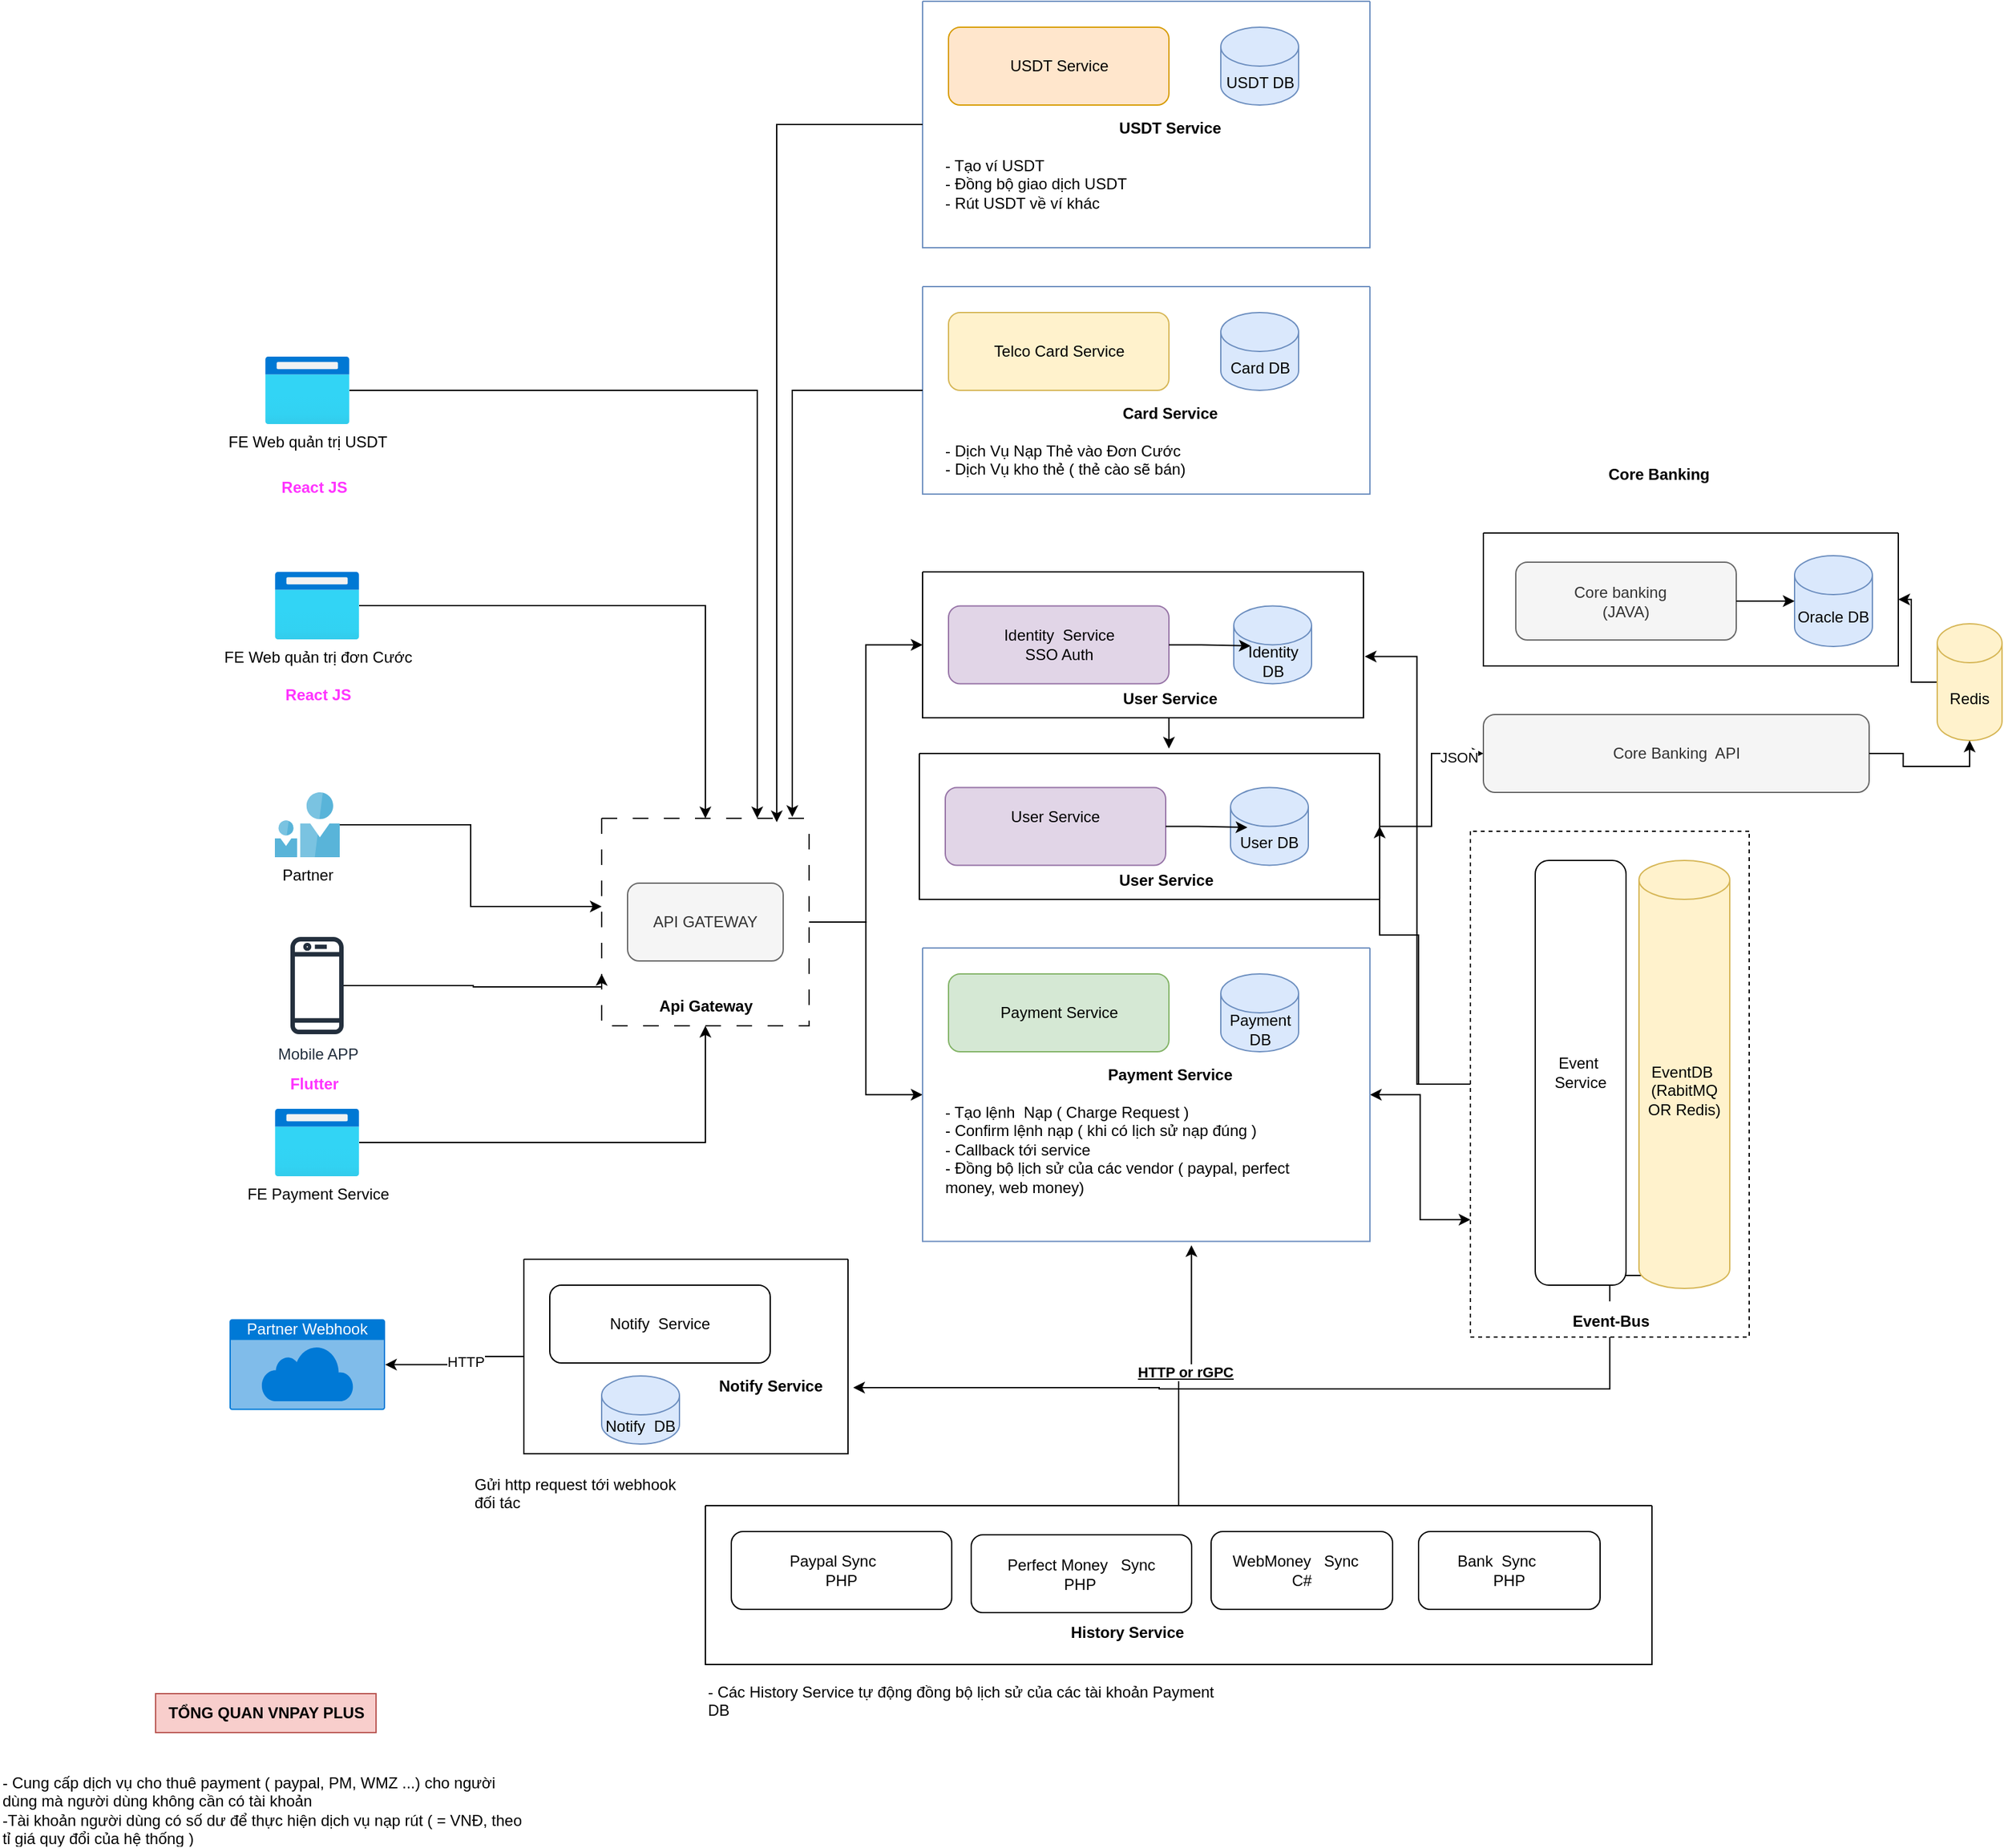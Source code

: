 <mxfile version="24.7.5">
  <diagram name="Page-1" id="iOP9NucEH-zzFqvL8uEB">
    <mxGraphModel dx="1900" dy="1752" grid="1" gridSize="10" guides="1" tooltips="1" connect="1" arrows="1" fold="1" page="1" pageScale="1" pageWidth="850" pageHeight="1100" math="0" shadow="0">
      <root>
        <mxCell id="0" />
        <mxCell id="1" parent="0" />
        <mxCell id="ymEb2g0kcDg-jAVKu9gT-71" style="edgeStyle=orthogonalEdgeStyle;rounded=0;orthogonalLoop=1;jettySize=auto;html=1;entryX=0;entryY=0.5;entryDx=0;entryDy=0;" parent="1" source="ymEb2g0kcDg-jAVKu9gT-15" target="ymEb2g0kcDg-jAVKu9gT-41" edge="1">
          <mxGeometry relative="1" as="geometry" />
        </mxCell>
        <mxCell id="clGpNB9oHALhCs1MbPwn-30" style="edgeStyle=orthogonalEdgeStyle;rounded=0;orthogonalLoop=1;jettySize=auto;html=1;entryX=0;entryY=0.5;entryDx=0;entryDy=0;" parent="1" source="ymEb2g0kcDg-jAVKu9gT-15" target="ymEb2g0kcDg-jAVKu9gT-47" edge="1">
          <mxGeometry relative="1" as="geometry" />
        </mxCell>
        <mxCell id="ymEb2g0kcDg-jAVKu9gT-15" value="API GATEWAY" style="swimlane;startSize=0;fontColor=none;noLabel=1;dashed=1;dashPattern=12 12;" parent="1" vertex="1">
          <mxGeometry x="40" y="280" width="160" height="160" as="geometry" />
        </mxCell>
        <mxCell id="ymEb2g0kcDg-jAVKu9gT-3" value="API GATEWAY" style="rounded=1;whiteSpace=wrap;html=1;fillColor=#f5f5f5;fontColor=#333333;strokeColor=#666666;" parent="ymEb2g0kcDg-jAVKu9gT-15" vertex="1">
          <mxGeometry x="20" y="50" width="120" height="60" as="geometry" />
        </mxCell>
        <mxCell id="ymEb2g0kcDg-jAVKu9gT-30" value="&lt;b&gt;Api Gateway&lt;br&gt;&lt;/b&gt;" style="text;html=1;align=center;verticalAlign=middle;resizable=0;points=[];autosize=1;strokeColor=none;fillColor=none;" parent="ymEb2g0kcDg-jAVKu9gT-15" vertex="1">
          <mxGeometry x="35" y="130" width="90" height="30" as="geometry" />
        </mxCell>
        <mxCell id="ymEb2g0kcDg-jAVKu9gT-16" value="Core Banking&amp;nbsp; API" style="rounded=1;whiteSpace=wrap;html=1;fillColor=#f5f5f5;strokeColor=#666666;fontColor=#333333;" parent="1" vertex="1">
          <mxGeometry x="720" y="200" width="297.5" height="60" as="geometry" />
        </mxCell>
        <mxCell id="ymEb2g0kcDg-jAVKu9gT-24" value="Post" style="swimlane;startSize=0;rounded=1;shadow=0;fontColor=none;labelBackgroundColor=none;noLabel=1;" parent="1" vertex="1">
          <mxGeometry x="720" y="60" width="320" height="102.5" as="geometry" />
        </mxCell>
        <mxCell id="ymEb2g0kcDg-jAVKu9gT-4" value="&lt;div&gt;Core banking&lt;span style=&quot;white-space: pre;&quot;&gt;&#x9;&lt;/span&gt;&lt;/div&gt;&lt;div&gt;&lt;span style=&quot;white-space: pre;&quot;&gt;(JAVA)&lt;br&gt;&lt;/span&gt;&lt;/div&gt;" style="rounded=1;whiteSpace=wrap;html=1;fillColor=#f5f5f5;strokeColor=#666666;fontColor=#333333;" parent="ymEb2g0kcDg-jAVKu9gT-24" vertex="1">
          <mxGeometry x="25" y="22.5" width="170" height="60" as="geometry" />
        </mxCell>
        <mxCell id="ymEb2g0kcDg-jAVKu9gT-6" value="Oracle DB" style="shape=cylinder3;whiteSpace=wrap;html=1;boundedLbl=1;backgroundOutline=1;size=15;fillColor=#dae8fc;strokeColor=#6c8ebf;" parent="ymEb2g0kcDg-jAVKu9gT-24" vertex="1">
          <mxGeometry x="240" y="17.5" width="60" height="70" as="geometry" />
        </mxCell>
        <mxCell id="ymEb2g0kcDg-jAVKu9gT-32" value="" style="edgeStyle=orthogonalEdgeStyle;rounded=0;orthogonalLoop=1;jettySize=auto;html=1;" parent="ymEb2g0kcDg-jAVKu9gT-24" source="ymEb2g0kcDg-jAVKu9gT-4" target="ymEb2g0kcDg-jAVKu9gT-6" edge="1">
          <mxGeometry relative="1" as="geometry" />
        </mxCell>
        <mxCell id="ymEb2g0kcDg-jAVKu9gT-41" value="Post" style="swimlane;startSize=0;rounded=1;shadow=0;fontColor=none;labelBackgroundColor=none;noLabel=1;" parent="1" vertex="1">
          <mxGeometry x="287.5" y="90" width="340" height="112.5" as="geometry" />
        </mxCell>
        <mxCell id="clGpNB9oHALhCs1MbPwn-31" style="edgeStyle=orthogonalEdgeStyle;rounded=0;orthogonalLoop=1;jettySize=auto;html=1;" parent="ymEb2g0kcDg-jAVKu9gT-41" source="ymEb2g0kcDg-jAVKu9gT-42" edge="1">
          <mxGeometry relative="1" as="geometry">
            <mxPoint x="190" y="136.25" as="targetPoint" />
          </mxGeometry>
        </mxCell>
        <mxCell id="ymEb2g0kcDg-jAVKu9gT-42" value="&lt;b&gt;User Service&lt;br&gt;&lt;/b&gt;" style="text;html=1;align=center;verticalAlign=middle;resizable=0;points=[];autosize=1;strokeColor=none;fillColor=none;" parent="ymEb2g0kcDg-jAVKu9gT-41" vertex="1">
          <mxGeometry x="140" y="82.5" width="100" height="30" as="geometry" />
        </mxCell>
        <mxCell id="ymEb2g0kcDg-jAVKu9gT-18" value="&lt;div&gt;Identity&amp;nbsp; Service&lt;/div&gt;&lt;div&gt;SSO Auth &lt;br&gt;&lt;/div&gt;" style="rounded=1;whiteSpace=wrap;html=1;fillColor=#e1d5e7;strokeColor=#9673a6;" parent="ymEb2g0kcDg-jAVKu9gT-41" vertex="1">
          <mxGeometry x="20" y="26.25" width="170" height="60" as="geometry" />
        </mxCell>
        <mxCell id="ymEb2g0kcDg-jAVKu9gT-20" value="Identity DB" style="shape=cylinder3;whiteSpace=wrap;html=1;boundedLbl=1;backgroundOutline=1;size=15;fillColor=#dae8fc;strokeColor=#6c8ebf;" parent="ymEb2g0kcDg-jAVKu9gT-41" vertex="1">
          <mxGeometry x="240" y="26.25" width="60" height="60" as="geometry" />
        </mxCell>
        <mxCell id="isoSCwNyjUuJ1y2WLRkC-23" style="edgeStyle=orthogonalEdgeStyle;rounded=0;orthogonalLoop=1;jettySize=auto;html=1;entryX=0.217;entryY=0.513;entryDx=0;entryDy=0;entryPerimeter=0;" parent="ymEb2g0kcDg-jAVKu9gT-41" source="ymEb2g0kcDg-jAVKu9gT-18" target="ymEb2g0kcDg-jAVKu9gT-20" edge="1">
          <mxGeometry relative="1" as="geometry" />
        </mxCell>
        <mxCell id="ymEb2g0kcDg-jAVKu9gT-67" style="edgeStyle=orthogonalEdgeStyle;rounded=0;orthogonalLoop=1;jettySize=auto;html=1;entryX=0;entryY=0.768;entryDx=0;entryDy=0;startArrow=classic;startFill=1;entryPerimeter=0;" parent="1" source="ymEb2g0kcDg-jAVKu9gT-47" target="ymEb2g0kcDg-jAVKu9gT-58" edge="1">
          <mxGeometry relative="1" as="geometry">
            <Array as="points" />
          </mxGeometry>
        </mxCell>
        <mxCell id="ymEb2g0kcDg-jAVKu9gT-47" value="Post" style="swimlane;startSize=0;rounded=1;shadow=0;labelBackgroundColor=none;noLabel=1;fillColor=#dae8fc;strokeColor=#6c8ebf;" parent="1" vertex="1">
          <mxGeometry x="287.5" y="380" width="345" height="226.25" as="geometry" />
        </mxCell>
        <mxCell id="ymEb2g0kcDg-jAVKu9gT-48" value="&lt;b&gt;Payment Service&lt;br&gt;&lt;/b&gt;" style="text;html=1;align=center;verticalAlign=middle;resizable=0;points=[];autosize=1;strokeColor=none;fillColor=none;" parent="ymEb2g0kcDg-jAVKu9gT-47" vertex="1">
          <mxGeometry x="130" y="82.5" width="120" height="30" as="geometry" />
        </mxCell>
        <mxCell id="ymEb2g0kcDg-jAVKu9gT-21" value="Payment Service" style="rounded=1;whiteSpace=wrap;html=1;fillColor=#d5e8d4;strokeColor=#82b366;" parent="ymEb2g0kcDg-jAVKu9gT-47" vertex="1">
          <mxGeometry x="20" y="20" width="170" height="60" as="geometry" />
        </mxCell>
        <mxCell id="ymEb2g0kcDg-jAVKu9gT-22" value="Payment DB" style="shape=cylinder3;whiteSpace=wrap;html=1;boundedLbl=1;backgroundOutline=1;size=15;fillColor=#dae8fc;strokeColor=#6c8ebf;" parent="ymEb2g0kcDg-jAVKu9gT-47" vertex="1">
          <mxGeometry x="230" y="20" width="60" height="60" as="geometry" />
        </mxCell>
        <mxCell id="isoSCwNyjUuJ1y2WLRkC-27" value="&lt;div&gt;- Tạo lệnh&amp;nbsp; Nạp ( Charge Request ) &lt;br&gt;&lt;/div&gt;&lt;div&gt;- Confirm lệnh nạp ( khi có lịch sử nạp đúng ) &lt;br&gt;&lt;/div&gt;&lt;div&gt;- Callback tới service&lt;br&gt;&lt;/div&gt;- Đồng bộ lịch sử của các vendor ( paypal, perfect money, web money)" style="text;html=1;whiteSpace=wrap;overflow=hidden;rounded=0;" parent="ymEb2g0kcDg-jAVKu9gT-47" vertex="1">
          <mxGeometry x="15" y="112.5" width="295" height="97.5" as="geometry" />
        </mxCell>
        <mxCell id="clGpNB9oHALhCs1MbPwn-32" style="edgeStyle=orthogonalEdgeStyle;rounded=0;orthogonalLoop=1;jettySize=auto;html=1;entryX=1;entryY=0.5;entryDx=0;entryDy=0;" parent="1" source="ymEb2g0kcDg-jAVKu9gT-58" target="clGpNB9oHALhCs1MbPwn-25" edge="1">
          <mxGeometry relative="1" as="geometry">
            <Array as="points">
              <mxPoint x="670" y="485" />
              <mxPoint x="670" y="370" />
            </Array>
          </mxGeometry>
        </mxCell>
        <mxCell id="ymEb2g0kcDg-jAVKu9gT-58" value="Post" style="swimlane;startSize=0;rounded=1;shadow=0;fontColor=none;labelBackgroundColor=none;noLabel=1;dashed=1;" parent="1" vertex="1">
          <mxGeometry x="710" y="290" width="215" height="390" as="geometry" />
        </mxCell>
        <mxCell id="clGpNB9oHALhCs1MbPwn-10" value="" style="edgeStyle=orthogonalEdgeStyle;rounded=0;orthogonalLoop=1;jettySize=auto;html=1;" parent="ymEb2g0kcDg-jAVKu9gT-58" source="ymEb2g0kcDg-jAVKu9gT-59" target="ymEb2g0kcDg-jAVKu9gT-19" edge="1">
          <mxGeometry relative="1" as="geometry" />
        </mxCell>
        <mxCell id="ymEb2g0kcDg-jAVKu9gT-59" value="&lt;b&gt;Event-Bus&lt;/b&gt;" style="text;html=1;align=center;verticalAlign=middle;resizable=0;points=[];autosize=1;strokeColor=none;fillColor=none;" parent="ymEb2g0kcDg-jAVKu9gT-58" vertex="1">
          <mxGeometry x="67.5" y="362.5" width="80" height="30" as="geometry" />
        </mxCell>
        <mxCell id="ymEb2g0kcDg-jAVKu9gT-19" value="&lt;div&gt;EventDB&amp;nbsp;&lt;/div&gt;&lt;div&gt;(RabitMQ OR Redis)&lt;/div&gt;" style="shape=cylinder3;whiteSpace=wrap;html=1;boundedLbl=1;backgroundOutline=1;size=15;fillColor=#fff2cc;strokeColor=#d6b656;" parent="ymEb2g0kcDg-jAVKu9gT-58" vertex="1">
          <mxGeometry x="130" y="22.5" width="70" height="330" as="geometry" />
        </mxCell>
        <mxCell id="ymEb2g0kcDg-jAVKu9gT-23" value="Event&amp;nbsp; Service" style="rounded=1;whiteSpace=wrap;html=1;" parent="ymEb2g0kcDg-jAVKu9gT-58" vertex="1">
          <mxGeometry x="50" y="22.5" width="70" height="327.5" as="geometry" />
        </mxCell>
        <mxCell id="ymEb2g0kcDg-jAVKu9gT-73" value="TỔNG QUAN VNPAY PLUS" style="text;html=1;align=center;verticalAlign=middle;resizable=0;points=[];autosize=1;strokeColor=#b85450;fillColor=#f8cecc;fontStyle=1" parent="1" vertex="1">
          <mxGeometry x="-304" y="955" width="170" height="30" as="geometry" />
        </mxCell>
        <mxCell id="clGpNB9oHALhCs1MbPwn-21" style="edgeStyle=orthogonalEdgeStyle;rounded=0;orthogonalLoop=1;jettySize=auto;html=1;" parent="1" source="isoSCwNyjUuJ1y2WLRkC-10" target="clGpNB9oHALhCs1MbPwn-20" edge="1">
          <mxGeometry relative="1" as="geometry" />
        </mxCell>
        <mxCell id="clGpNB9oHALhCs1MbPwn-22" value="HTTP" style="edgeLabel;html=1;align=center;verticalAlign=middle;resizable=0;points=[];" parent="clGpNB9oHALhCs1MbPwn-21" vertex="1" connectable="0">
          <mxGeometry x="-0.202" y="4" relative="1" as="geometry">
            <mxPoint as="offset" />
          </mxGeometry>
        </mxCell>
        <mxCell id="isoSCwNyjUuJ1y2WLRkC-10" value="Post" style="swimlane;startSize=0;rounded=1;shadow=0;fontColor=none;labelBackgroundColor=none;noLabel=1;" parent="1" vertex="1">
          <mxGeometry x="-20" y="620" width="250" height="150" as="geometry" />
        </mxCell>
        <mxCell id="isoSCwNyjUuJ1y2WLRkC-11" value="&lt;b&gt;Notify Service&lt;br&gt;&lt;/b&gt;" style="text;html=1;align=center;verticalAlign=middle;resizable=0;points=[];autosize=1;strokeColor=none;fillColor=none;" parent="isoSCwNyjUuJ1y2WLRkC-10" vertex="1">
          <mxGeometry x="140" y="82.5" width="100" height="30" as="geometry" />
        </mxCell>
        <mxCell id="isoSCwNyjUuJ1y2WLRkC-12" value="Notify&amp;nbsp; Service" style="rounded=1;whiteSpace=wrap;html=1;" parent="isoSCwNyjUuJ1y2WLRkC-10" vertex="1">
          <mxGeometry x="20" y="20" width="170" height="60" as="geometry" />
        </mxCell>
        <mxCell id="isoSCwNyjUuJ1y2WLRkC-13" value="Notify&amp;nbsp; DB" style="shape=cylinder3;whiteSpace=wrap;html=1;boundedLbl=1;backgroundOutline=1;size=15;fillColor=#dae8fc;strokeColor=#6c8ebf;" parent="isoSCwNyjUuJ1y2WLRkC-10" vertex="1">
          <mxGeometry x="60" y="90" width="60" height="52.5" as="geometry" />
        </mxCell>
        <mxCell id="isoSCwNyjUuJ1y2WLRkC-15" value="Partner" style="image;sketch=0;aspect=fixed;html=1;points=[];align=center;fontSize=12;image=img/lib/mscae/Two_User_Icon.svg;" parent="1" vertex="1">
          <mxGeometry x="-212" y="260" width="50" height="50" as="geometry" />
        </mxCell>
        <mxCell id="isoSCwNyjUuJ1y2WLRkC-17" style="edgeStyle=orthogonalEdgeStyle;rounded=0;orthogonalLoop=1;jettySize=auto;html=1;entryX=0;entryY=0.425;entryDx=0;entryDy=0;entryPerimeter=0;" parent="1" source="isoSCwNyjUuJ1y2WLRkC-15" target="ymEb2g0kcDg-jAVKu9gT-15" edge="1">
          <mxGeometry relative="1" as="geometry" />
        </mxCell>
        <mxCell id="isoSCwNyjUuJ1y2WLRkC-20" style="edgeStyle=orthogonalEdgeStyle;rounded=0;orthogonalLoop=1;jettySize=auto;html=1;entryX=0;entryY=0.75;entryDx=0;entryDy=0;" parent="1" source="isoSCwNyjUuJ1y2WLRkC-19" target="ymEb2g0kcDg-jAVKu9gT-15" edge="1">
          <mxGeometry relative="1" as="geometry">
            <Array as="points">
              <mxPoint x="-59" y="409" />
              <mxPoint x="-59" y="410" />
              <mxPoint x="40" y="410" />
            </Array>
          </mxGeometry>
        </mxCell>
        <mxCell id="isoSCwNyjUuJ1y2WLRkC-19" value="Mobile APP" style="sketch=0;outlineConnect=0;fontColor=#232F3E;gradientColor=none;fillColor=#232F3D;strokeColor=none;dashed=0;verticalLabelPosition=bottom;verticalAlign=top;align=center;html=1;fontSize=12;fontStyle=0;aspect=fixed;pointerEvents=1;shape=mxgraph.aws4.mobile_client;" parent="1" vertex="1">
          <mxGeometry x="-200" y="370" width="41" height="78" as="geometry" />
        </mxCell>
        <mxCell id="isoSCwNyjUuJ1y2WLRkC-22" style="edgeStyle=orthogonalEdgeStyle;rounded=0;orthogonalLoop=1;jettySize=auto;html=1;" parent="1" source="isoSCwNyjUuJ1y2WLRkC-21" target="ymEb2g0kcDg-jAVKu9gT-30" edge="1">
          <mxGeometry relative="1" as="geometry" />
        </mxCell>
        <mxCell id="isoSCwNyjUuJ1y2WLRkC-21" value="FE Payment Service" style="image;aspect=fixed;html=1;points=[];align=center;fontSize=12;image=img/lib/azure2/general/Browser.svg;" parent="1" vertex="1">
          <mxGeometry x="-212" y="504" width="65" height="52" as="geometry" />
        </mxCell>
        <mxCell id="isoSCwNyjUuJ1y2WLRkC-24" value="Gửi http request tới webhook đối tác " style="text;html=1;whiteSpace=wrap;overflow=hidden;rounded=0;" parent="1" vertex="1">
          <mxGeometry x="-60" y="780" width="170" height="60" as="geometry" />
        </mxCell>
        <mxCell id="isoSCwNyjUuJ1y2WLRkC-31" value="Post" style="swimlane;startSize=0;rounded=1;shadow=0;fontColor=none;labelBackgroundColor=none;noLabel=1;" parent="1" vertex="1">
          <mxGeometry x="120" y="810" width="730" height="122.5" as="geometry" />
        </mxCell>
        <mxCell id="isoSCwNyjUuJ1y2WLRkC-33" value="&lt;div&gt;Paypal Sync&lt;span style=&quot;white-space: pre;&quot;&gt;&#x9;&lt;/span&gt;&lt;/div&gt;&lt;div&gt;&lt;span style=&quot;white-space: pre;&quot;&gt;PHP&lt;br&gt;&lt;/span&gt;&lt;/div&gt;" style="rounded=1;whiteSpace=wrap;html=1;" parent="isoSCwNyjUuJ1y2WLRkC-31" vertex="1">
          <mxGeometry x="20" y="20" width="170" height="60" as="geometry" />
        </mxCell>
        <mxCell id="clGpNB9oHALhCs1MbPwn-15" value="&lt;div&gt;Perfect Money &amp;nbsp; Sync&lt;/div&gt;&lt;div&gt;&lt;span style=&quot;white-space: pre;&quot;&gt;PHP&#x9;&lt;/span&gt;&lt;/div&gt;" style="rounded=1;whiteSpace=wrap;html=1;" parent="isoSCwNyjUuJ1y2WLRkC-31" vertex="1">
          <mxGeometry x="205" y="22.5" width="170" height="60" as="geometry" />
        </mxCell>
        <mxCell id="clGpNB9oHALhCs1MbPwn-16" value="&lt;div&gt;WebMoney &amp;nbsp; Sync&lt;span style=&quot;white-space: pre;&quot;&gt;&#x9;&lt;/span&gt;&lt;/div&gt;&lt;div&gt;&lt;span style=&quot;white-space: pre;&quot;&gt;C#&lt;br&gt;&lt;/span&gt;&lt;/div&gt;" style="rounded=1;whiteSpace=wrap;html=1;" parent="isoSCwNyjUuJ1y2WLRkC-31" vertex="1">
          <mxGeometry x="390" y="20" width="140" height="60" as="geometry" />
        </mxCell>
        <mxCell id="clGpNB9oHALhCs1MbPwn-17" value="&lt;div&gt;Bank&amp;nbsp; Sync&lt;span style=&quot;white-space: pre;&quot;&gt;&#x9;&lt;/span&gt;&lt;/div&gt;&lt;div&gt;&lt;span style=&quot;white-space: pre;&quot;&gt;PHP&lt;br&gt;&lt;/span&gt;&lt;/div&gt;" style="rounded=1;whiteSpace=wrap;html=1;" parent="isoSCwNyjUuJ1y2WLRkC-31" vertex="1">
          <mxGeometry x="550" y="20" width="140" height="60" as="geometry" />
        </mxCell>
        <mxCell id="clGpNB9oHALhCs1MbPwn-18" value="&lt;b&gt;History Service&lt;br&gt;&lt;/b&gt;" style="text;html=1;align=center;verticalAlign=middle;resizable=0;points=[];autosize=1;strokeColor=none;fillColor=none;" parent="isoSCwNyjUuJ1y2WLRkC-31" vertex="1">
          <mxGeometry x="270" y="82.5" width="110" height="30" as="geometry" />
        </mxCell>
        <mxCell id="isoSCwNyjUuJ1y2WLRkC-40" style="edgeStyle=orthogonalEdgeStyle;rounded=0;orthogonalLoop=1;jettySize=auto;html=1;entryX=0.601;entryY=1.013;entryDx=0;entryDy=0;entryPerimeter=0;" parent="1" source="isoSCwNyjUuJ1y2WLRkC-31" target="ymEb2g0kcDg-jAVKu9gT-47" edge="1">
          <mxGeometry relative="1" as="geometry" />
        </mxCell>
        <mxCell id="clGpNB9oHALhCs1MbPwn-24" value="HTTP or rGPC" style="edgeLabel;html=1;align=center;verticalAlign=middle;resizable=0;points=[];fontStyle=5" parent="isoSCwNyjUuJ1y2WLRkC-40" vertex="1" connectable="0">
          <mxGeometry x="0.017" y="1" relative="1" as="geometry">
            <mxPoint as="offset" />
          </mxGeometry>
        </mxCell>
        <mxCell id="clGpNB9oHALhCs1MbPwn-1" value="&lt;div&gt;- Các History Service tự động đồng bộ lịch sử của các tài khoản Payment DB&lt;br&gt;&lt;/div&gt;" style="text;html=1;whiteSpace=wrap;overflow=hidden;rounded=0;" parent="1" vertex="1">
          <mxGeometry x="120" y="940" width="410" height="60" as="geometry" />
        </mxCell>
        <mxCell id="clGpNB9oHALhCs1MbPwn-14" style="edgeStyle=orthogonalEdgeStyle;rounded=0;orthogonalLoop=1;jettySize=auto;html=1;entryX=1;entryY=0.5;entryDx=0;entryDy=0;" parent="1" source="clGpNB9oHALhCs1MbPwn-11" target="ymEb2g0kcDg-jAVKu9gT-24" edge="1">
          <mxGeometry relative="1" as="geometry" />
        </mxCell>
        <mxCell id="clGpNB9oHALhCs1MbPwn-11" value="Redis" style="shape=cylinder3;whiteSpace=wrap;html=1;boundedLbl=1;backgroundOutline=1;size=15;fillColor=#fff2cc;strokeColor=#d6b656;" parent="1" vertex="1">
          <mxGeometry x="1070" y="130" width="50" height="90" as="geometry" />
        </mxCell>
        <mxCell id="clGpNB9oHALhCs1MbPwn-13" style="edgeStyle=orthogonalEdgeStyle;rounded=0;orthogonalLoop=1;jettySize=auto;html=1;entryX=0.5;entryY=1;entryDx=0;entryDy=0;entryPerimeter=0;" parent="1" source="ymEb2g0kcDg-jAVKu9gT-16" target="clGpNB9oHALhCs1MbPwn-11" edge="1">
          <mxGeometry relative="1" as="geometry" />
        </mxCell>
        <mxCell id="clGpNB9oHALhCs1MbPwn-19" style="edgeStyle=orthogonalEdgeStyle;rounded=0;orthogonalLoop=1;jettySize=auto;html=1;entryX=1.016;entryY=0.66;entryDx=0;entryDy=0;entryPerimeter=0;" parent="1" source="ymEb2g0kcDg-jAVKu9gT-58" target="isoSCwNyjUuJ1y2WLRkC-10" edge="1">
          <mxGeometry relative="1" as="geometry">
            <Array as="points">
              <mxPoint x="818" y="720" />
              <mxPoint x="470" y="720" />
              <mxPoint x="470" y="719" />
            </Array>
          </mxGeometry>
        </mxCell>
        <mxCell id="clGpNB9oHALhCs1MbPwn-20" value="&lt;div&gt;Partner Webhook&lt;/div&gt;&lt;div&gt;&lt;br&gt;&lt;/div&gt;" style="html=1;whiteSpace=wrap;strokeColor=none;fillColor=#0079D6;labelPosition=center;verticalLabelPosition=middle;verticalAlign=top;align=center;fontSize=12;outlineConnect=0;spacingTop=-6;fontColor=#FFFFFF;sketch=0;shape=mxgraph.sitemap.cloud;" parent="1" vertex="1">
          <mxGeometry x="-247" y="666.25" width="120" height="70" as="geometry" />
        </mxCell>
        <mxCell id="ymEb2g0kcDg-jAVKu9gT-29" value="&lt;b&gt;Core Banking&lt;br&gt;&lt;/b&gt;" style="text;html=1;align=center;verticalAlign=middle;resizable=0;points=[];autosize=1;strokeColor=none;fillColor=none;" parent="1" vertex="1">
          <mxGeometry x="805" width="100" height="30" as="geometry" />
        </mxCell>
        <mxCell id="clGpNB9oHALhCs1MbPwn-34" style="edgeStyle=orthogonalEdgeStyle;rounded=0;orthogonalLoop=1;jettySize=auto;html=1;entryX=0;entryY=0.5;entryDx=0;entryDy=0;" parent="1" source="clGpNB9oHALhCs1MbPwn-25" target="ymEb2g0kcDg-jAVKu9gT-16" edge="1">
          <mxGeometry relative="1" as="geometry" />
        </mxCell>
        <mxCell id="clGpNB9oHALhCs1MbPwn-35" value="JSON" style="edgeLabel;html=1;align=center;verticalAlign=middle;resizable=0;points=[];" parent="clGpNB9oHALhCs1MbPwn-34" vertex="1" connectable="0">
          <mxGeometry x="0.707" y="-3" relative="1" as="geometry">
            <mxPoint as="offset" />
          </mxGeometry>
        </mxCell>
        <mxCell id="clGpNB9oHALhCs1MbPwn-25" value="Post" style="swimlane;startSize=0;rounded=1;shadow=0;fontColor=none;labelBackgroundColor=none;noLabel=1;" parent="1" vertex="1">
          <mxGeometry x="285" y="230" width="355" height="112.5" as="geometry" />
        </mxCell>
        <mxCell id="clGpNB9oHALhCs1MbPwn-26" value="&lt;b&gt;User Service&lt;br&gt;&lt;/b&gt;" style="text;html=1;align=center;verticalAlign=middle;resizable=0;points=[];autosize=1;strokeColor=none;fillColor=none;" parent="clGpNB9oHALhCs1MbPwn-25" vertex="1">
          <mxGeometry x="140" y="82.5" width="100" height="30" as="geometry" />
        </mxCell>
        <mxCell id="clGpNB9oHALhCs1MbPwn-27" value="&lt;div&gt;User Service&lt;/div&gt;&lt;div&gt;&lt;br&gt;&lt;/div&gt;" style="rounded=1;whiteSpace=wrap;html=1;fillColor=#e1d5e7;strokeColor=#9673a6;" parent="clGpNB9oHALhCs1MbPwn-25" vertex="1">
          <mxGeometry x="20" y="26.25" width="170" height="60" as="geometry" />
        </mxCell>
        <mxCell id="clGpNB9oHALhCs1MbPwn-28" value="User DB" style="shape=cylinder3;whiteSpace=wrap;html=1;boundedLbl=1;backgroundOutline=1;size=15;fillColor=#dae8fc;strokeColor=#6c8ebf;" parent="clGpNB9oHALhCs1MbPwn-25" vertex="1">
          <mxGeometry x="240" y="26.25" width="60" height="60" as="geometry" />
        </mxCell>
        <mxCell id="clGpNB9oHALhCs1MbPwn-29" style="edgeStyle=orthogonalEdgeStyle;rounded=0;orthogonalLoop=1;jettySize=auto;html=1;entryX=0.217;entryY=0.513;entryDx=0;entryDy=0;entryPerimeter=0;" parent="clGpNB9oHALhCs1MbPwn-25" source="clGpNB9oHALhCs1MbPwn-27" target="clGpNB9oHALhCs1MbPwn-28" edge="1">
          <mxGeometry relative="1" as="geometry" />
        </mxCell>
        <mxCell id="clGpNB9oHALhCs1MbPwn-33" style="edgeStyle=orthogonalEdgeStyle;rounded=0;orthogonalLoop=1;jettySize=auto;html=1;entryX=1.003;entryY=0.58;entryDx=0;entryDy=0;entryPerimeter=0;" parent="1" source="ymEb2g0kcDg-jAVKu9gT-58" target="ymEb2g0kcDg-jAVKu9gT-41" edge="1">
          <mxGeometry relative="1" as="geometry" />
        </mxCell>
        <mxCell id="clGpNB9oHALhCs1MbPwn-36" value="&lt;div&gt;- Cung cấp dịch vụ cho thuê payment ( paypal, PM, WMZ ...) cho người dùng mà người dùng không cần có tài khoản &lt;br&gt;&lt;/div&gt;&lt;div&gt;-Tài khoản người dùng có số dư để thực hiện dịch vụ nạp rút ( = VNĐ, theo tỉ giá quy đổi của hệ thống ) &lt;br&gt;&lt;/div&gt;&lt;div&gt;&lt;br&gt;&lt;/div&gt;" style="text;html=1;whiteSpace=wrap;overflow=hidden;rounded=0;" parent="1" vertex="1">
          <mxGeometry x="-424" y="1010" width="410" height="60" as="geometry" />
        </mxCell>
        <mxCell id="clGpNB9oHALhCs1MbPwn-37" value="Post" style="swimlane;startSize=0;rounded=1;shadow=0;labelBackgroundColor=none;noLabel=1;fillColor=#dae8fc;strokeColor=#6c8ebf;" parent="1" vertex="1">
          <mxGeometry x="287.5" y="-130" width="345" height="160" as="geometry" />
        </mxCell>
        <mxCell id="clGpNB9oHALhCs1MbPwn-38" value="&lt;b&gt;Card Service&lt;br&gt;&lt;/b&gt;" style="text;html=1;align=center;verticalAlign=middle;resizable=0;points=[];autosize=1;strokeColor=none;fillColor=none;" parent="clGpNB9oHALhCs1MbPwn-37" vertex="1">
          <mxGeometry x="140" y="82.5" width="100" height="30" as="geometry" />
        </mxCell>
        <mxCell id="clGpNB9oHALhCs1MbPwn-39" value="Telco Card Service" style="rounded=1;whiteSpace=wrap;html=1;fillColor=#fff2cc;strokeColor=#d6b656;" parent="clGpNB9oHALhCs1MbPwn-37" vertex="1">
          <mxGeometry x="20" y="20" width="170" height="60" as="geometry" />
        </mxCell>
        <mxCell id="clGpNB9oHALhCs1MbPwn-40" value="Card DB" style="shape=cylinder3;whiteSpace=wrap;html=1;boundedLbl=1;backgroundOutline=1;size=15;fillColor=#dae8fc;strokeColor=#6c8ebf;" parent="clGpNB9oHALhCs1MbPwn-37" vertex="1">
          <mxGeometry x="230" y="20" width="60" height="60" as="geometry" />
        </mxCell>
        <mxCell id="clGpNB9oHALhCs1MbPwn-41" value="&lt;div&gt;- Dịch Vụ Nạp Thẻ vào Đơn Cước&lt;br&gt;&lt;/div&gt;&lt;div&gt;- Dịch Vụ kho thẻ ( thẻ cào sẽ bán)&lt;br&gt;&lt;/div&gt;&lt;div&gt;&lt;br&gt;&lt;/div&gt;" style="text;html=1;whiteSpace=wrap;overflow=hidden;rounded=0;" parent="clGpNB9oHALhCs1MbPwn-37" vertex="1">
          <mxGeometry x="15" y="112.5" width="295" height="47.5" as="geometry" />
        </mxCell>
        <mxCell id="clGpNB9oHALhCs1MbPwn-42" value="Post" style="swimlane;startSize=0;rounded=1;shadow=0;labelBackgroundColor=none;noLabel=1;fillColor=#dae8fc;strokeColor=#6c8ebf;" parent="1" vertex="1">
          <mxGeometry x="287.5" y="-350" width="345" height="190" as="geometry" />
        </mxCell>
        <mxCell id="clGpNB9oHALhCs1MbPwn-43" value="&lt;b&gt;USDT Service&lt;br&gt;&lt;/b&gt;" style="text;html=1;align=center;verticalAlign=middle;resizable=0;points=[];autosize=1;strokeColor=none;fillColor=none;" parent="clGpNB9oHALhCs1MbPwn-42" vertex="1">
          <mxGeometry x="140" y="82.5" width="100" height="30" as="geometry" />
        </mxCell>
        <mxCell id="clGpNB9oHALhCs1MbPwn-44" value="USDT Service" style="rounded=1;whiteSpace=wrap;html=1;fillColor=#ffe6cc;strokeColor=#d79b00;" parent="clGpNB9oHALhCs1MbPwn-42" vertex="1">
          <mxGeometry x="20" y="20" width="170" height="60" as="geometry" />
        </mxCell>
        <mxCell id="clGpNB9oHALhCs1MbPwn-45" value="USDT DB" style="shape=cylinder3;whiteSpace=wrap;html=1;boundedLbl=1;backgroundOutline=1;size=15;fillColor=#dae8fc;strokeColor=#6c8ebf;" parent="clGpNB9oHALhCs1MbPwn-42" vertex="1">
          <mxGeometry x="230" y="20" width="60" height="60" as="geometry" />
        </mxCell>
        <mxCell id="clGpNB9oHALhCs1MbPwn-46" value="&lt;div&gt;- Tạo ví USDT&lt;/div&gt;&lt;div&gt;- Đồng bộ giao dịch USDT&lt;/div&gt;&lt;div&gt;- Rút USDT về ví khác &lt;br&gt;&lt;/div&gt;" style="text;html=1;whiteSpace=wrap;overflow=hidden;rounded=0;" parent="clGpNB9oHALhCs1MbPwn-42" vertex="1">
          <mxGeometry x="15" y="112.5" width="295" height="57.5" as="geometry" />
        </mxCell>
        <mxCell id="clGpNB9oHALhCs1MbPwn-51" style="edgeStyle=orthogonalEdgeStyle;rounded=0;orthogonalLoop=1;jettySize=auto;html=1;entryX=0.75;entryY=0;entryDx=0;entryDy=0;" parent="1" source="clGpNB9oHALhCs1MbPwn-47" target="ymEb2g0kcDg-jAVKu9gT-15" edge="1">
          <mxGeometry relative="1" as="geometry" />
        </mxCell>
        <mxCell id="clGpNB9oHALhCs1MbPwn-47" value="FE Web quản trị USDT " style="image;aspect=fixed;html=1;points=[];align=center;fontSize=12;image=img/lib/azure2/general/Browser.svg;" parent="1" vertex="1">
          <mxGeometry x="-219.5" y="-76" width="65" height="52" as="geometry" />
        </mxCell>
        <mxCell id="clGpNB9oHALhCs1MbPwn-50" style="edgeStyle=orthogonalEdgeStyle;rounded=0;orthogonalLoop=1;jettySize=auto;html=1;" parent="1" source="clGpNB9oHALhCs1MbPwn-49" target="ymEb2g0kcDg-jAVKu9gT-15" edge="1">
          <mxGeometry relative="1" as="geometry" />
        </mxCell>
        <mxCell id="clGpNB9oHALhCs1MbPwn-49" value="FE Web quản trị đơn Cước" style="image;aspect=fixed;html=1;points=[];align=center;fontSize=12;image=img/lib/azure2/general/Browser.svg;" parent="1" vertex="1">
          <mxGeometry x="-212" y="90" width="65" height="52" as="geometry" />
        </mxCell>
        <mxCell id="clGpNB9oHALhCs1MbPwn-52" style="edgeStyle=orthogonalEdgeStyle;rounded=0;orthogonalLoop=1;jettySize=auto;html=1;entryX=0.919;entryY=-0.006;entryDx=0;entryDy=0;entryPerimeter=0;" parent="1" source="clGpNB9oHALhCs1MbPwn-37" target="ymEb2g0kcDg-jAVKu9gT-15" edge="1">
          <mxGeometry relative="1" as="geometry" />
        </mxCell>
        <mxCell id="clGpNB9oHALhCs1MbPwn-53" style="edgeStyle=orthogonalEdgeStyle;rounded=0;orthogonalLoop=1;jettySize=auto;html=1;entryX=0.844;entryY=0.019;entryDx=0;entryDy=0;entryPerimeter=0;" parent="1" source="clGpNB9oHALhCs1MbPwn-42" target="ymEb2g0kcDg-jAVKu9gT-15" edge="1">
          <mxGeometry relative="1" as="geometry" />
        </mxCell>
        <mxCell id="clGpNB9oHALhCs1MbPwn-55" value="React JS" style="text;html=1;align=center;verticalAlign=middle;resizable=0;points=[];autosize=1;strokeColor=none;fillColor=none;fontStyle=1;fontColor=#FF33FF;" parent="1" vertex="1">
          <mxGeometry x="-214.5" y="170" width="70" height="30" as="geometry" />
        </mxCell>
        <mxCell id="clGpNB9oHALhCs1MbPwn-56" value="Flutter" style="text;html=1;align=center;verticalAlign=middle;resizable=0;points=[];autosize=1;strokeColor=none;fillColor=none;fontStyle=1;fontColor=#FF33FF;" parent="1" vertex="1">
          <mxGeometry x="-212" y="470" width="60" height="30" as="geometry" />
        </mxCell>
        <mxCell id="clGpNB9oHALhCs1MbPwn-57" value="React JS" style="text;html=1;align=center;verticalAlign=middle;resizable=0;points=[];autosize=1;strokeColor=none;fillColor=none;fontStyle=1;fontColor=#FF33FF;" parent="1" vertex="1">
          <mxGeometry x="-217" y="10" width="70" height="30" as="geometry" />
        </mxCell>
      </root>
    </mxGraphModel>
  </diagram>
</mxfile>
